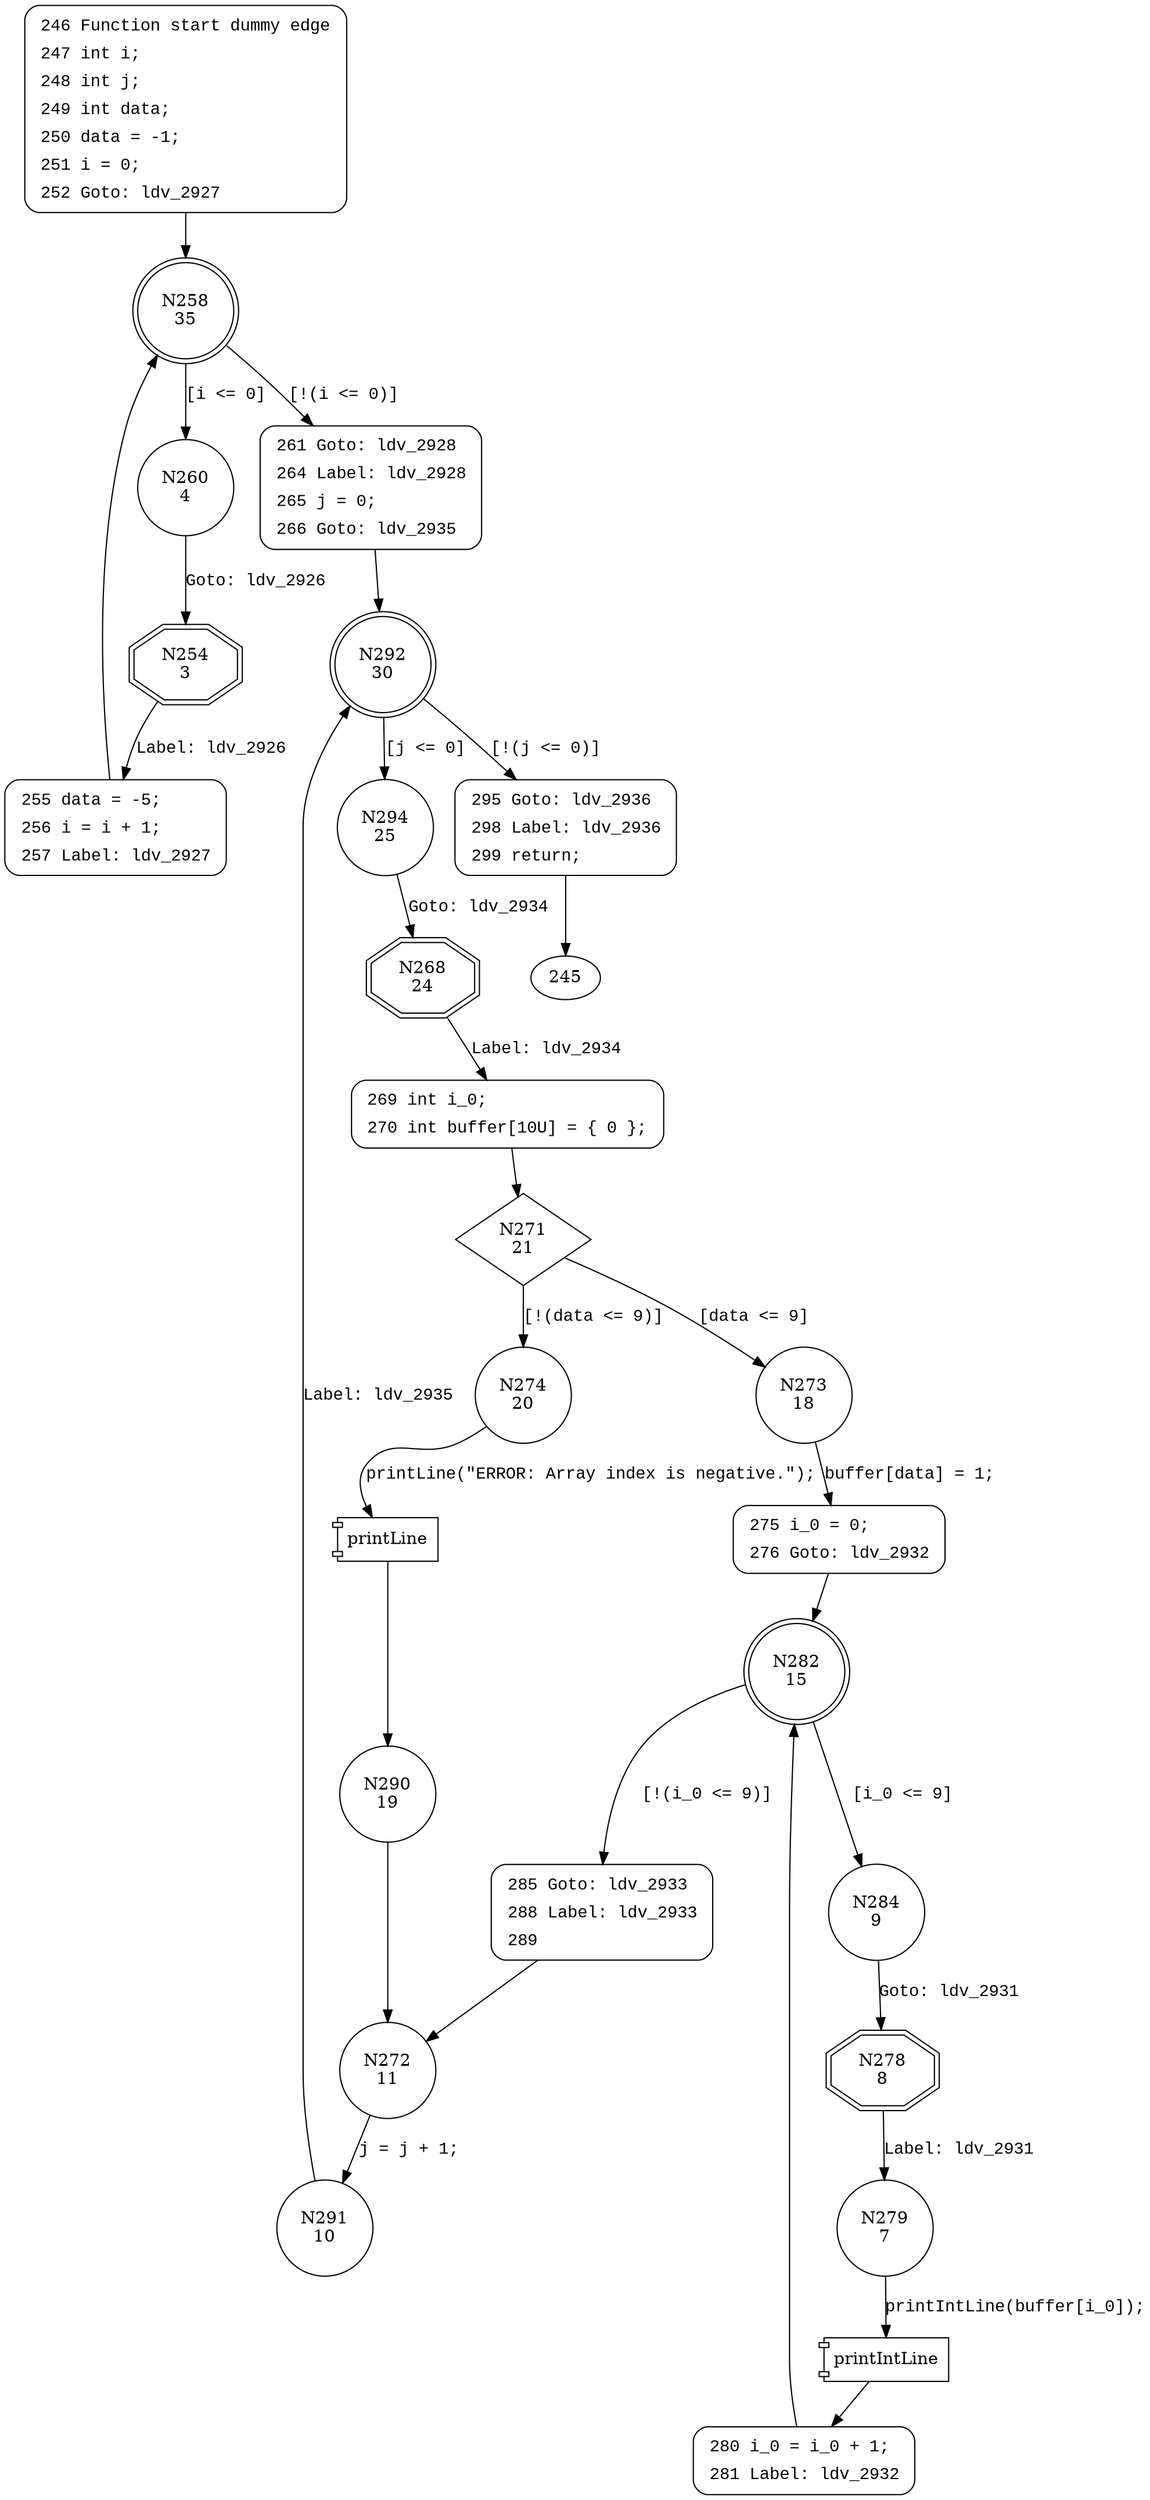 digraph CWE124_Buffer_Underwrite__CWE839_negative_17_bad {
258 [shape="doublecircle" label="N258\n35"]
260 [shape="circle" label="N260\n4"]
261 [shape="circle" label="N261\n34"]
292 [shape="doublecircle" label="N292\n30"]
294 [shape="circle" label="N294\n25"]
295 [shape="circle" label="N295\n29"]
268 [shape="doubleoctagon" label="N268\n24"]
269 [shape="circle" label="N269\n23"]
271 [shape="diamond" label="N271\n21"]
273 [shape="circle" label="N273\n18"]
274 [shape="circle" label="N274\n20"]
290 [shape="circle" label="N290\n19"]
272 [shape="circle" label="N272\n11"]
291 [shape="circle" label="N291\n10"]
275 [shape="circle" label="N275\n17"]
282 [shape="doublecircle" label="N282\n15"]
284 [shape="circle" label="N284\n9"]
285 [shape="circle" label="N285\n14"]
278 [shape="doubleoctagon" label="N278\n8"]
279 [shape="circle" label="N279\n7"]
280 [shape="circle" label="N280\n6"]
254 [shape="doubleoctagon" label="N254\n3"]
255 [shape="circle" label="N255\n2"]
246 [style="filled,bold" penwidth="1" fillcolor="white" fontname="Courier New" shape="Mrecord" label=<<table border="0" cellborder="0" cellpadding="3" bgcolor="white"><tr><td align="right">246</td><td align="left">Function start dummy edge</td></tr><tr><td align="right">247</td><td align="left">int i;</td></tr><tr><td align="right">248</td><td align="left">int j;</td></tr><tr><td align="right">249</td><td align="left">int data;</td></tr><tr><td align="right">250</td><td align="left">data = -1;</td></tr><tr><td align="right">251</td><td align="left">i = 0;</td></tr><tr><td align="right">252</td><td align="left">Goto: ldv_2927</td></tr></table>>]
246 -> 258[label=""]
261 [style="filled,bold" penwidth="1" fillcolor="white" fontname="Courier New" shape="Mrecord" label=<<table border="0" cellborder="0" cellpadding="3" bgcolor="white"><tr><td align="right">261</td><td align="left">Goto: ldv_2928</td></tr><tr><td align="right">264</td><td align="left">Label: ldv_2928</td></tr><tr><td align="right">265</td><td align="left">j = 0;</td></tr><tr><td align="right">266</td><td align="left">Goto: ldv_2935</td></tr></table>>]
261 -> 292[label=""]
295 [style="filled,bold" penwidth="1" fillcolor="white" fontname="Courier New" shape="Mrecord" label=<<table border="0" cellborder="0" cellpadding="3" bgcolor="white"><tr><td align="right">295</td><td align="left">Goto: ldv_2936</td></tr><tr><td align="right">298</td><td align="left">Label: ldv_2936</td></tr><tr><td align="right">299</td><td align="left">return;</td></tr></table>>]
295 -> 245[label=""]
269 [style="filled,bold" penwidth="1" fillcolor="white" fontname="Courier New" shape="Mrecord" label=<<table border="0" cellborder="0" cellpadding="3" bgcolor="white"><tr><td align="right">269</td><td align="left">int i_0;</td></tr><tr><td align="right">270</td><td align="left">int buffer[10U] = &#123; 0 &#125;;</td></tr></table>>]
269 -> 271[label=""]
275 [style="filled,bold" penwidth="1" fillcolor="white" fontname="Courier New" shape="Mrecord" label=<<table border="0" cellborder="0" cellpadding="3" bgcolor="white"><tr><td align="right">275</td><td align="left">i_0 = 0;</td></tr><tr><td align="right">276</td><td align="left">Goto: ldv_2932</td></tr></table>>]
275 -> 282[label=""]
285 [style="filled,bold" penwidth="1" fillcolor="white" fontname="Courier New" shape="Mrecord" label=<<table border="0" cellborder="0" cellpadding="3" bgcolor="white"><tr><td align="right">285</td><td align="left">Goto: ldv_2933</td></tr><tr><td align="right">288</td><td align="left">Label: ldv_2933</td></tr><tr><td align="right">289</td><td align="left"></td></tr></table>>]
285 -> 272[label=""]
280 [style="filled,bold" penwidth="1" fillcolor="white" fontname="Courier New" shape="Mrecord" label=<<table border="0" cellborder="0" cellpadding="3" bgcolor="white"><tr><td align="right">280</td><td align="left">i_0 = i_0 + 1;</td></tr><tr><td align="right">281</td><td align="left">Label: ldv_2932</td></tr></table>>]
280 -> 282[label=""]
255 [style="filled,bold" penwidth="1" fillcolor="white" fontname="Courier New" shape="Mrecord" label=<<table border="0" cellborder="0" cellpadding="3" bgcolor="white"><tr><td align="right">255</td><td align="left">data = -5;</td></tr><tr><td align="right">256</td><td align="left">i = i + 1;</td></tr><tr><td align="right">257</td><td align="left">Label: ldv_2927</td></tr></table>>]
255 -> 258[label=""]
258 -> 260 [label="[i <= 0]" fontname="Courier New"]
258 -> 261 [label="[!(i <= 0)]" fontname="Courier New"]
292 -> 294 [label="[j <= 0]" fontname="Courier New"]
292 -> 295 [label="[!(j <= 0)]" fontname="Courier New"]
294 -> 268 [label="Goto: ldv_2934" fontname="Courier New"]
268 -> 269 [label="Label: ldv_2934" fontname="Courier New"]
271 -> 273 [label="[data <= 9]" fontname="Courier New"]
271 -> 274 [label="[!(data <= 9)]" fontname="Courier New"]
100013 [shape="component" label="printLine"]
274 -> 100013 [label="printLine(\"ERROR: Array index is negative.\");" fontname="Courier New"]
100013 -> 290 [label="" fontname="Courier New"]
272 -> 291 [label="j = j + 1;" fontname="Courier New"]
273 -> 275 [label="buffer[data] = 1;" fontname="Courier New"]
282 -> 284 [label="[i_0 <= 9]" fontname="Courier New"]
282 -> 285 [label="[!(i_0 <= 9)]" fontname="Courier New"]
284 -> 278 [label="Goto: ldv_2931" fontname="Courier New"]
278 -> 279 [label="Label: ldv_2931" fontname="Courier New"]
100014 [shape="component" label="printIntLine"]
279 -> 100014 [label="printIntLine(buffer[i_0]);" fontname="Courier New"]
100014 -> 280 [label="" fontname="Courier New"]
260 -> 254 [label="Goto: ldv_2926" fontname="Courier New"]
254 -> 255 [label="Label: ldv_2926" fontname="Courier New"]
290 -> 272 [label="" fontname="Courier New"]
291 -> 292 [label="Label: ldv_2935" fontname="Courier New"]
}